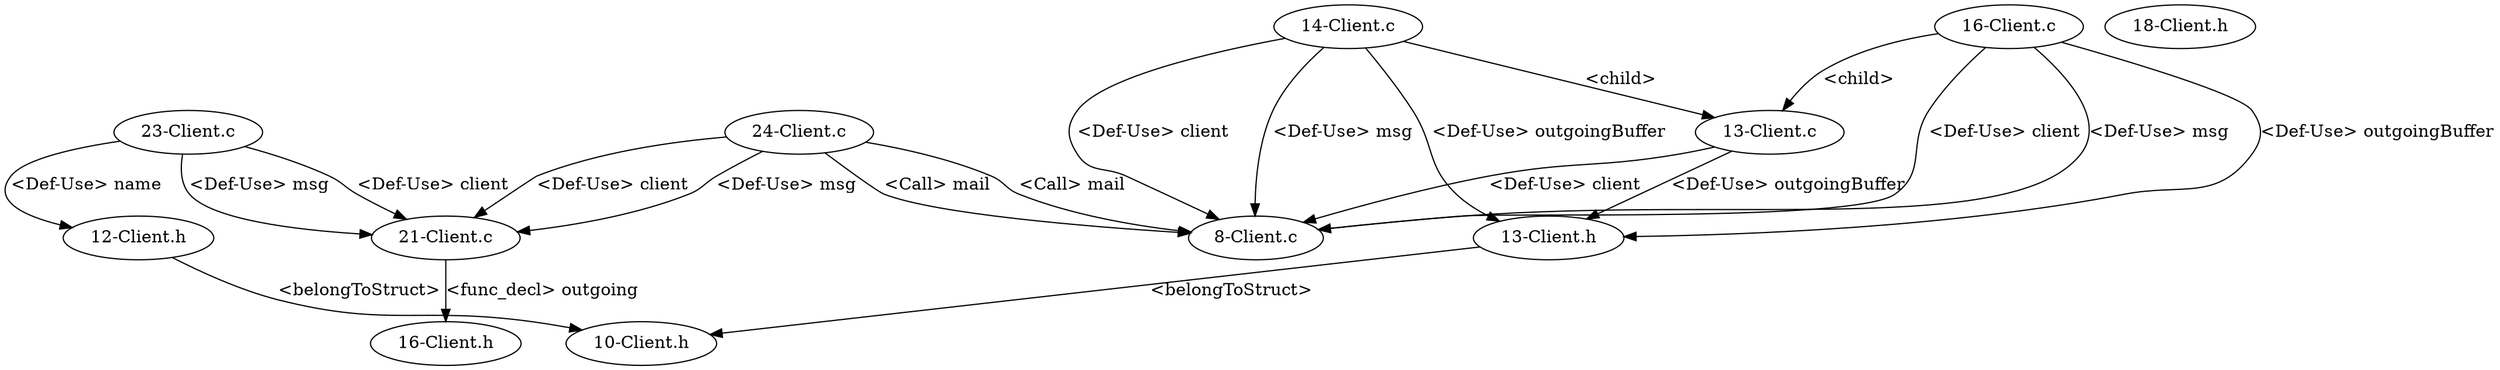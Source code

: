 digraph {
1 [label = "8-Client.c"];
2 [label = "13-Client.c"];
2 -> 1[label="<Def-Use> client"];
3 [label = "14-Client.c"];
3 -> 1[label="<Def-Use> client"];
3 -> 1[label="<Def-Use> msg"];
3 -> 2[label="<child>"];
4 [label = "16-Client.c"];
4 -> 1[label="<Def-Use> client"];
4 -> 2[label="<child>"];
4 -> 1[label="<Def-Use> msg"];
5 [label = "21-Client.c"];
6 [label = "23-Client.c"];
6 -> 5[label="<Def-Use> msg"];
6 -> 5[label="<Def-Use> client"];
7 [label = "24-Client.c"];
7 -> 1[label="<Call> mail"];
7 -> 5[label="<Def-Use> client"];
7 -> 5[label="<Def-Use> msg"];
8 [label = "10-Client.h"];
9 [label = "12-Client.h"];
10 [label = "13-Client.h"];
9 -> 8[label="<belongToStruct>"];
10 -> 8[label="<belongToStruct>"];
11 [label = "16-Client.h"];
12 [label = "18-Client.h"];
6 -> 9[label="<Def-Use> name"];
3 -> 10[label="<Def-Use> outgoingBuffer"];
4 -> 10[label="<Def-Use> outgoingBuffer"];
7 -> 1[label="<Call> mail"];
2 -> 10[label="<Def-Use> outgoingBuffer"];
5 -> 11[label="<func_decl> outgoing"];
}